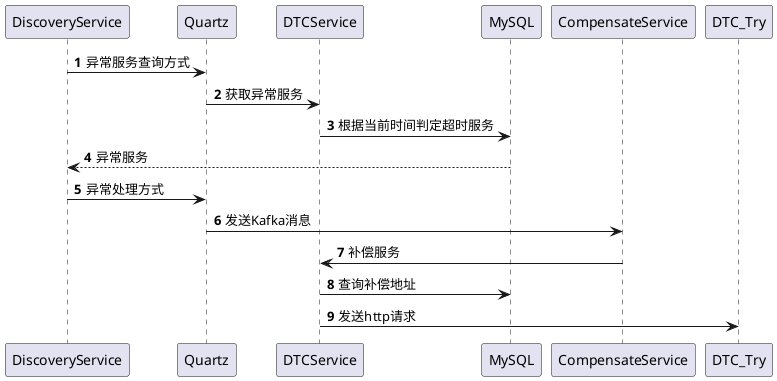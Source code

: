 ﻿@startuml
'https://plantuml.com/sequence-diagram

autonumber

DiscoveryService -> Quartz: 异常服务查询方式
Quartz -> DTCService: 获取异常服务
DTCService -> MySQL: 根据当前时间判定超时服务
MySQL --> DiscoveryService: 异常服务
DiscoveryService -> Quartz: 异常处理方式
Quartz -> CompensateService: 发送Kafka消息
DTCService <- CompensateService: 补偿服务
DTCService -> MySQL: 查询补偿地址
DTCService -> DTC_Try : 发送http请求


 
@enduml